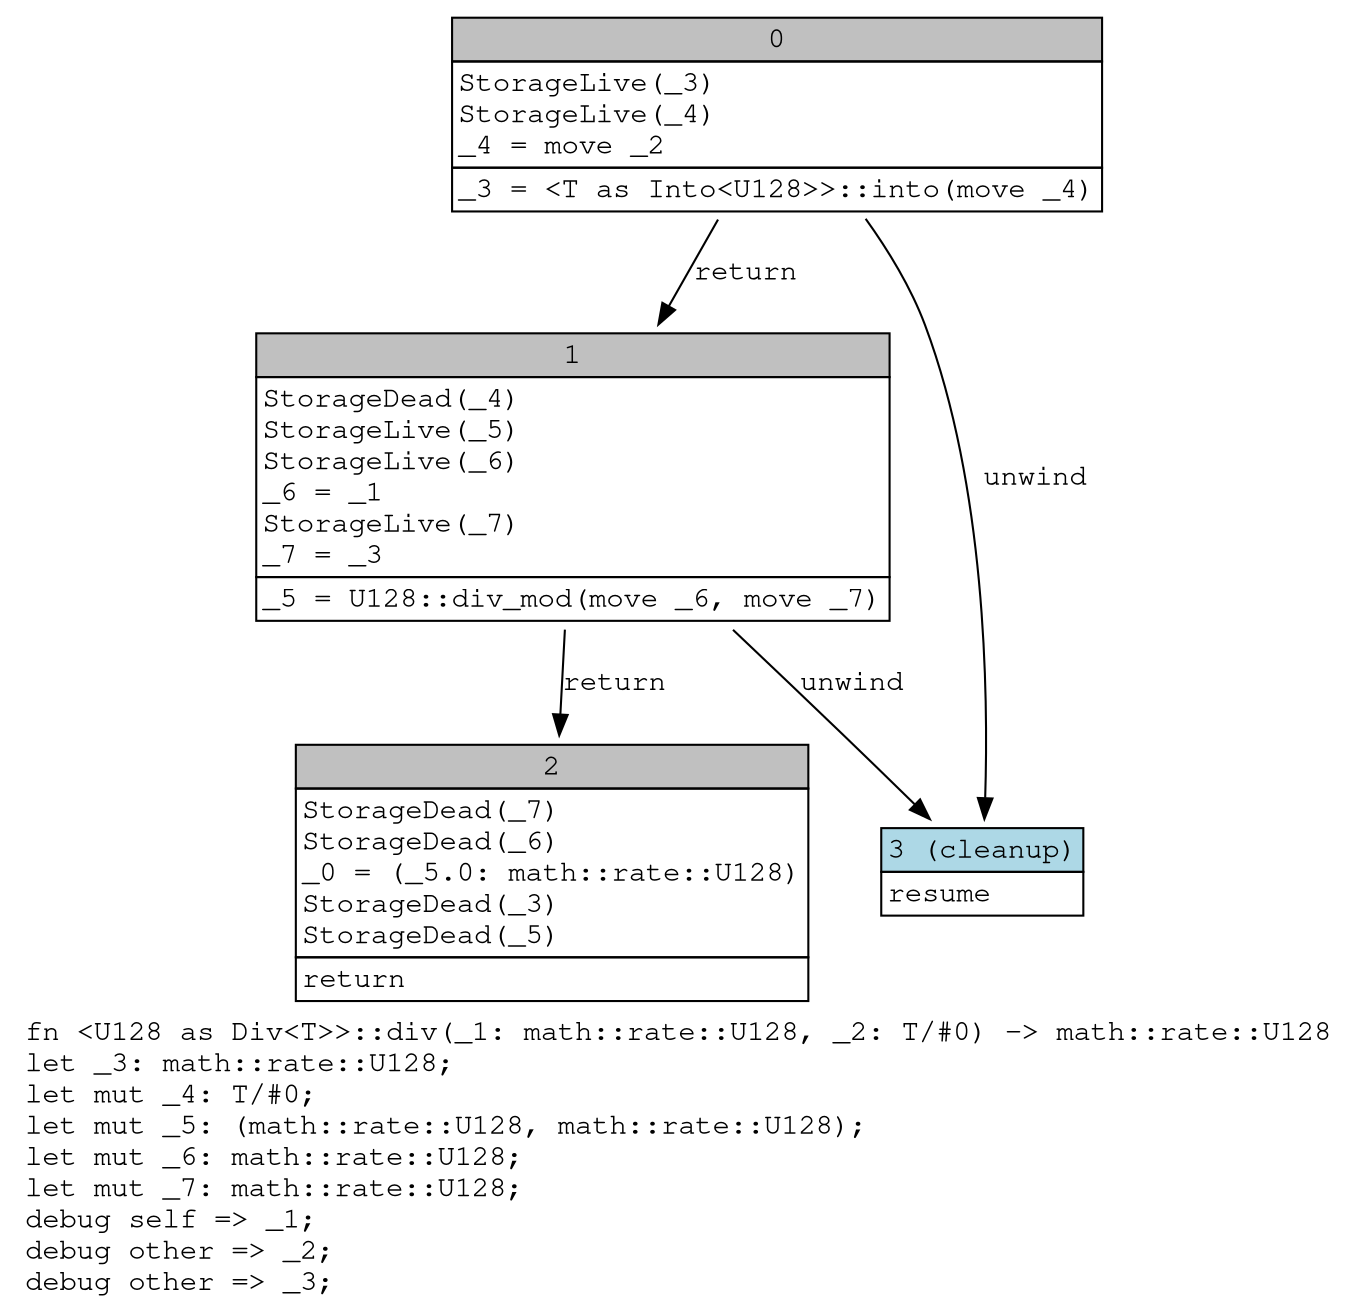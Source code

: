 digraph Mir_0_1464 {
    graph [fontname="Courier, monospace"];
    node [fontname="Courier, monospace"];
    edge [fontname="Courier, monospace"];
    label=<fn &lt;U128 as Div&lt;T&gt;&gt;::div(_1: math::rate::U128, _2: T/#0) -&gt; math::rate::U128<br align="left"/>let _3: math::rate::U128;<br align="left"/>let mut _4: T/#0;<br align="left"/>let mut _5: (math::rate::U128, math::rate::U128);<br align="left"/>let mut _6: math::rate::U128;<br align="left"/>let mut _7: math::rate::U128;<br align="left"/>debug self =&gt; _1;<br align="left"/>debug other =&gt; _2;<br align="left"/>debug other =&gt; _3;<br align="left"/>>;
    bb0__0_1464 [shape="none", label=<<table border="0" cellborder="1" cellspacing="0"><tr><td bgcolor="gray" align="center" colspan="1">0</td></tr><tr><td align="left" balign="left">StorageLive(_3)<br/>StorageLive(_4)<br/>_4 = move _2<br/></td></tr><tr><td align="left">_3 = &lt;T as Into&lt;U128&gt;&gt;::into(move _4)</td></tr></table>>];
    bb1__0_1464 [shape="none", label=<<table border="0" cellborder="1" cellspacing="0"><tr><td bgcolor="gray" align="center" colspan="1">1</td></tr><tr><td align="left" balign="left">StorageDead(_4)<br/>StorageLive(_5)<br/>StorageLive(_6)<br/>_6 = _1<br/>StorageLive(_7)<br/>_7 = _3<br/></td></tr><tr><td align="left">_5 = U128::div_mod(move _6, move _7)</td></tr></table>>];
    bb2__0_1464 [shape="none", label=<<table border="0" cellborder="1" cellspacing="0"><tr><td bgcolor="gray" align="center" colspan="1">2</td></tr><tr><td align="left" balign="left">StorageDead(_7)<br/>StorageDead(_6)<br/>_0 = (_5.0: math::rate::U128)<br/>StorageDead(_3)<br/>StorageDead(_5)<br/></td></tr><tr><td align="left">return</td></tr></table>>];
    bb3__0_1464 [shape="none", label=<<table border="0" cellborder="1" cellspacing="0"><tr><td bgcolor="lightblue" align="center" colspan="1">3 (cleanup)</td></tr><tr><td align="left">resume</td></tr></table>>];
    bb0__0_1464 -> bb1__0_1464 [label="return"];
    bb0__0_1464 -> bb3__0_1464 [label="unwind"];
    bb1__0_1464 -> bb2__0_1464 [label="return"];
    bb1__0_1464 -> bb3__0_1464 [label="unwind"];
}
